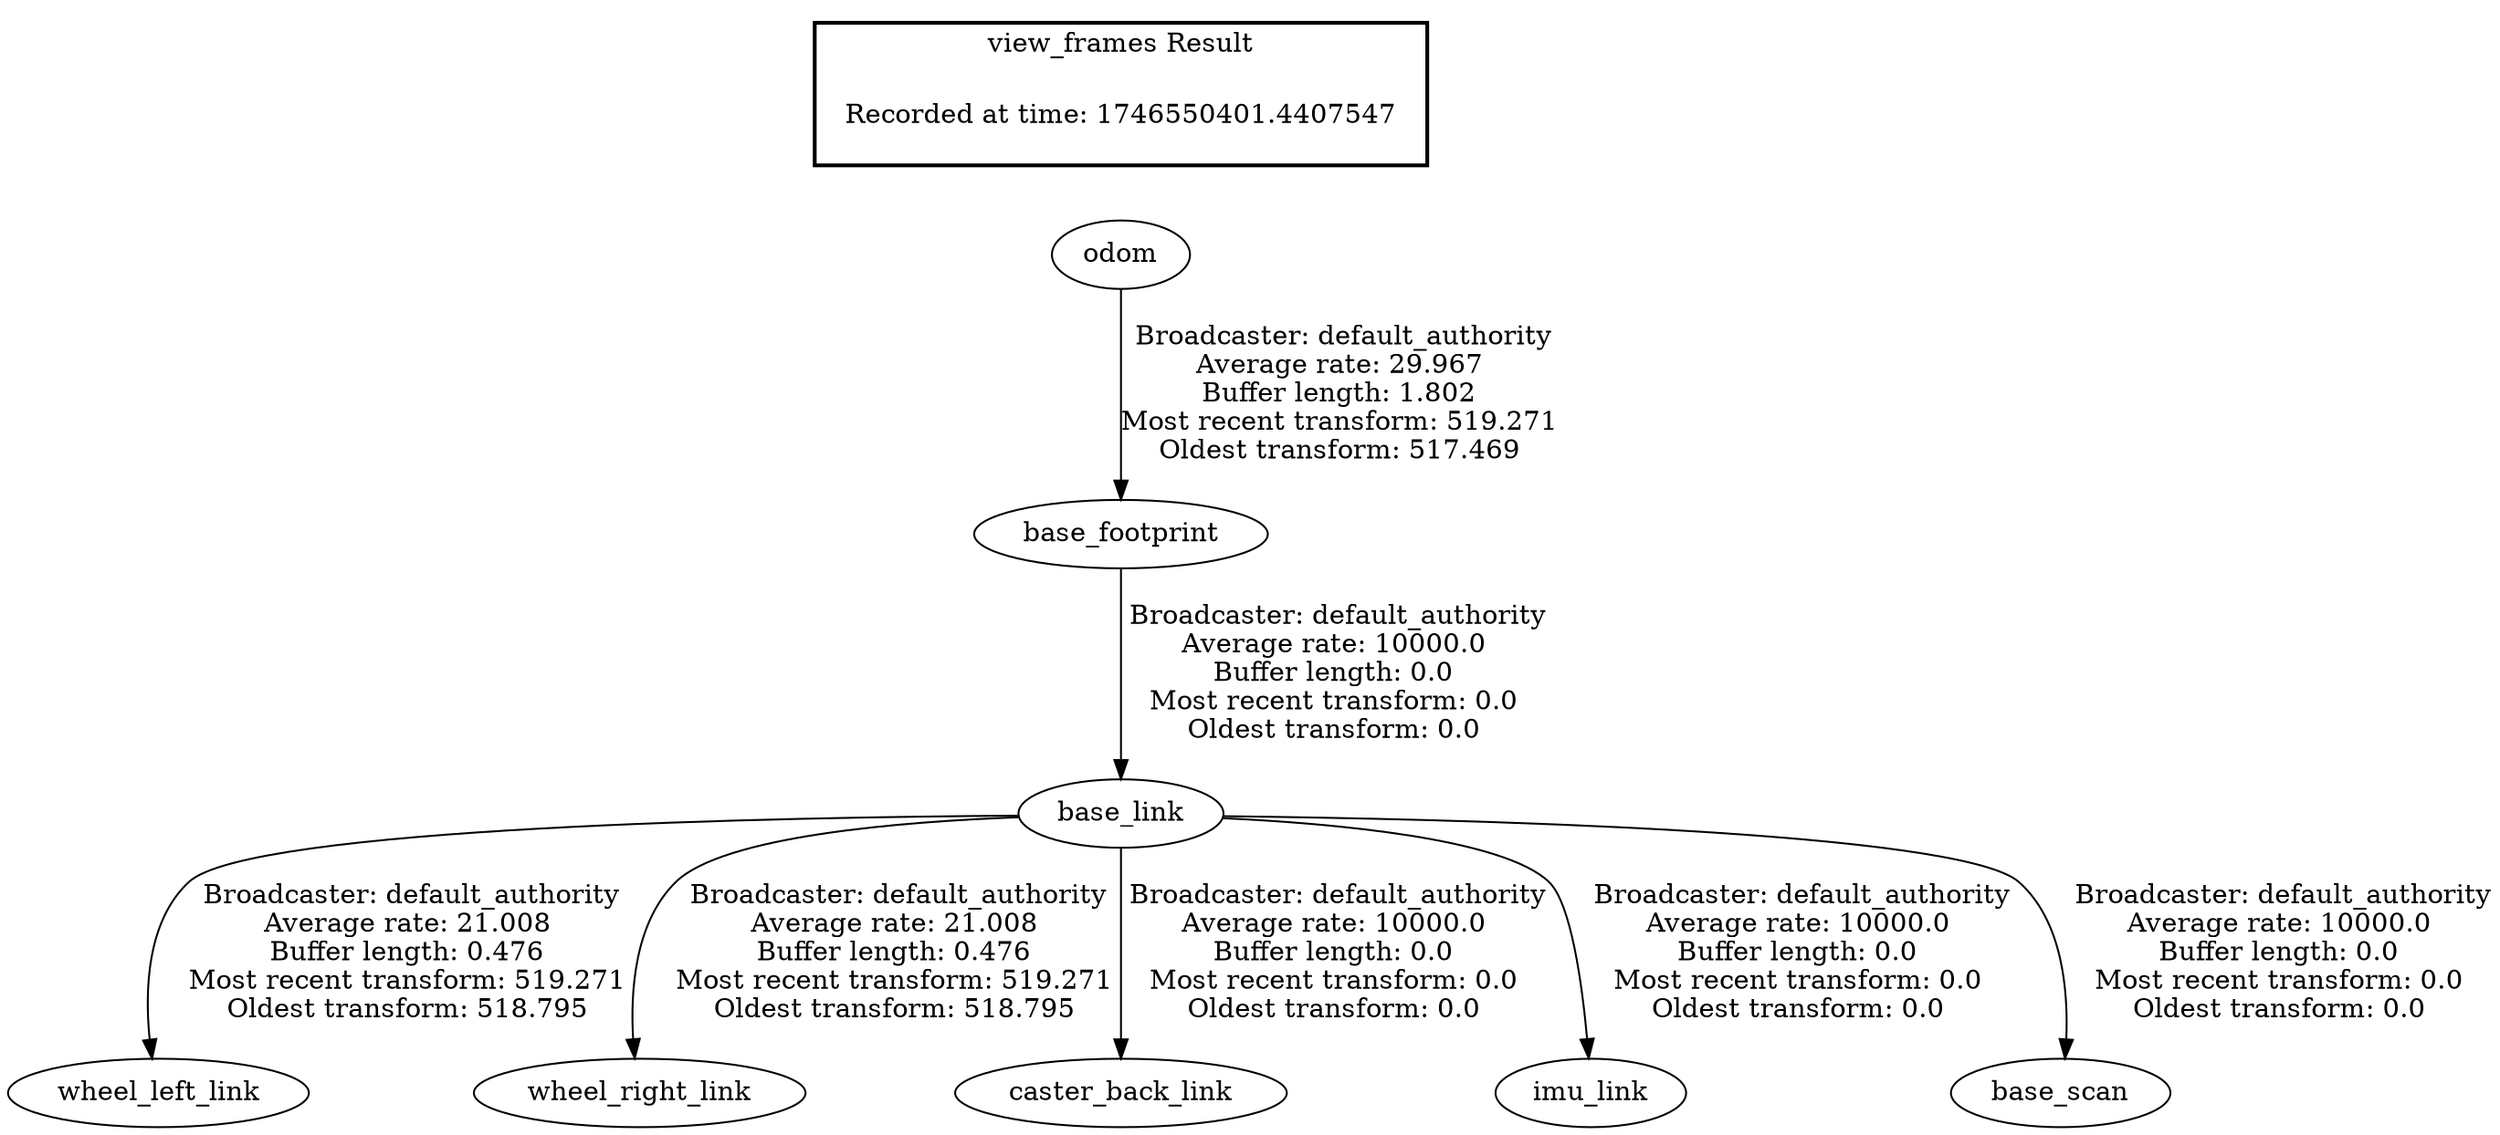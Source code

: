digraph G {
"odom" -> "base_footprint"[label=" Broadcaster: default_authority\nAverage rate: 29.967\nBuffer length: 1.802\nMost recent transform: 519.271\nOldest transform: 517.469\n"];
"base_link" -> "wheel_left_link"[label=" Broadcaster: default_authority\nAverage rate: 21.008\nBuffer length: 0.476\nMost recent transform: 519.271\nOldest transform: 518.795\n"];
"base_footprint" -> "base_link"[label=" Broadcaster: default_authority\nAverage rate: 10000.0\nBuffer length: 0.0\nMost recent transform: 0.0\nOldest transform: 0.0\n"];
"base_link" -> "wheel_right_link"[label=" Broadcaster: default_authority\nAverage rate: 21.008\nBuffer length: 0.476\nMost recent transform: 519.271\nOldest transform: 518.795\n"];
"base_link" -> "caster_back_link"[label=" Broadcaster: default_authority\nAverage rate: 10000.0\nBuffer length: 0.0\nMost recent transform: 0.0\nOldest transform: 0.0\n"];
"base_link" -> "imu_link"[label=" Broadcaster: default_authority\nAverage rate: 10000.0\nBuffer length: 0.0\nMost recent transform: 0.0\nOldest transform: 0.0\n"];
"base_link" -> "base_scan"[label=" Broadcaster: default_authority\nAverage rate: 10000.0\nBuffer length: 0.0\nMost recent transform: 0.0\nOldest transform: 0.0\n"];
edge [style=invis];
 subgraph cluster_legend { style=bold; color=black; label ="view_frames Result";
"Recorded at time: 1746550401.4407547"[ shape=plaintext ] ;
}->"odom";
}